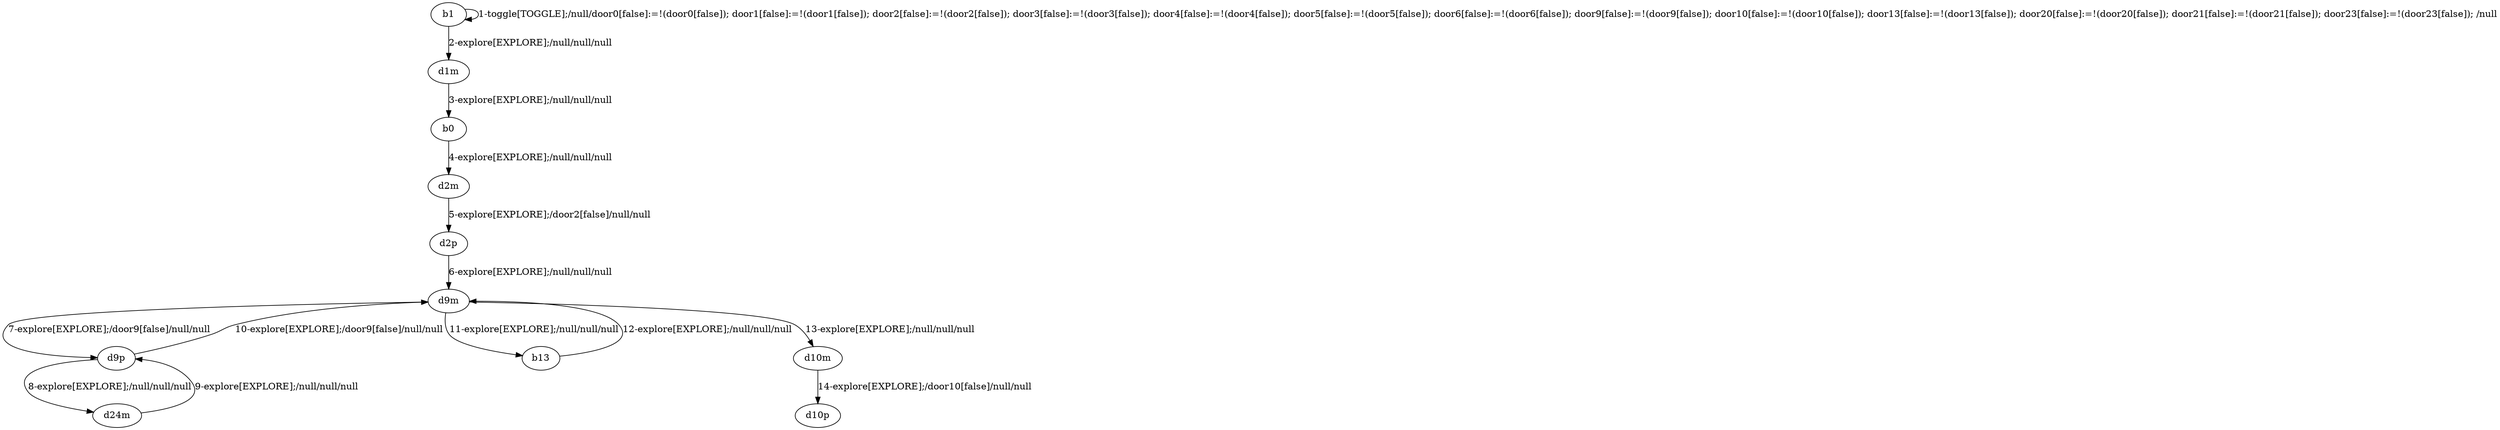 # Total number of goals covered by this test: 4
# d24m --> d9p
# d9p --> d9m
# d9m --> b13
# b13 --> d9m

digraph g {
"b1" -> "b1" [label = "1-toggle[TOGGLE];/null/door0[false]:=!(door0[false]); door1[false]:=!(door1[false]); door2[false]:=!(door2[false]); door3[false]:=!(door3[false]); door4[false]:=!(door4[false]); door5[false]:=!(door5[false]); door6[false]:=!(door6[false]); door9[false]:=!(door9[false]); door10[false]:=!(door10[false]); door13[false]:=!(door13[false]); door20[false]:=!(door20[false]); door21[false]:=!(door21[false]); door23[false]:=!(door23[false]); /null"];
"b1" -> "d1m" [label = "2-explore[EXPLORE];/null/null/null"];
"d1m" -> "b0" [label = "3-explore[EXPLORE];/null/null/null"];
"b0" -> "d2m" [label = "4-explore[EXPLORE];/null/null/null"];
"d2m" -> "d2p" [label = "5-explore[EXPLORE];/door2[false]/null/null"];
"d2p" -> "d9m" [label = "6-explore[EXPLORE];/null/null/null"];
"d9m" -> "d9p" [label = "7-explore[EXPLORE];/door9[false]/null/null"];
"d9p" -> "d24m" [label = "8-explore[EXPLORE];/null/null/null"];
"d24m" -> "d9p" [label = "9-explore[EXPLORE];/null/null/null"];
"d9p" -> "d9m" [label = "10-explore[EXPLORE];/door9[false]/null/null"];
"d9m" -> "b13" [label = "11-explore[EXPLORE];/null/null/null"];
"b13" -> "d9m" [label = "12-explore[EXPLORE];/null/null/null"];
"d9m" -> "d10m" [label = "13-explore[EXPLORE];/null/null/null"];
"d10m" -> "d10p" [label = "14-explore[EXPLORE];/door10[false]/null/null"];
}